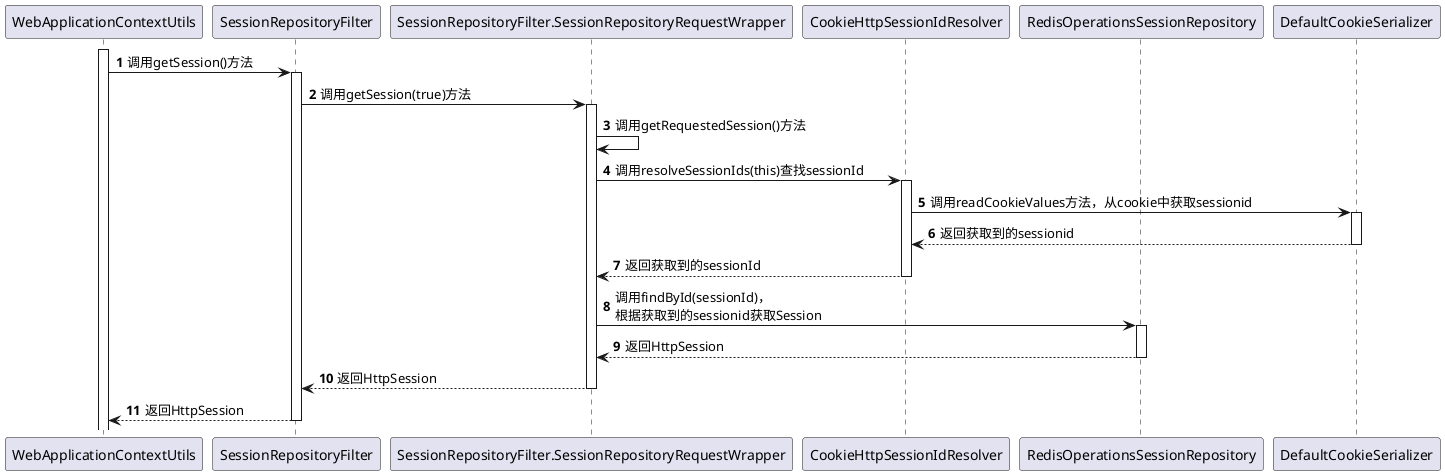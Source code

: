 @startuml
participant WebApplicationContextUtils
participant SessionRepositoryFilter
participant SessionRepositoryFilter.SessionRepositoryRequestWrapper
participant CookieHttpSessionIdResolver
participant RedisOperationsSessionRepository
participant DefaultCookieSerializer

autonumber
activate WebApplicationContextUtils
WebApplicationContextUtils -> SessionRepositoryFilter: 调用getSession()方法
activate SessionRepositoryFilter
SessionRepositoryFilter -> SessionRepositoryFilter.SessionRepositoryRequestWrapper: 调用getSession(true)方法
activate SessionRepositoryFilter.SessionRepositoryRequestWrapper
SessionRepositoryFilter.SessionRepositoryRequestWrapper -> SessionRepositoryFilter.SessionRepositoryRequestWrapper: 调用getRequestedSession()方法
SessionRepositoryFilter.SessionRepositoryRequestWrapper -> CookieHttpSessionIdResolver: 调用resolveSessionIds(this)查找sessionId
activate CookieHttpSessionIdResolver
CookieHttpSessionIdResolver ->DefaultCookieSerializer:调用readCookieValues方法，从cookie中获取sessionid
activate DefaultCookieSerializer
DefaultCookieSerializer -->CookieHttpSessionIdResolver:返回获取到的sessionid
deactivate DefaultCookieSerializer
CookieHttpSessionIdResolver --> SessionRepositoryFilter.SessionRepositoryRequestWrapper: 返回获取到的sessionId
deactivate CookieHttpSessionIdResolver
SessionRepositoryFilter.SessionRepositoryRequestWrapper -> RedisOperationsSessionRepository: 调用findById(sessionId)，\n根据获取到的sessionid获取Session
activate RedisOperationsSessionRepository
RedisOperationsSessionRepository --> SessionRepositoryFilter.SessionRepositoryRequestWrapper:返回HttpSession
deactivate RedisOperationsSessionRepository
SessionRepositoryFilter.SessionRepositoryRequestWrapper --> SessionRepositoryFilter:返回HttpSession
deactivate SessionRepositoryFilter.SessionRepositoryRequestWrapper
SessionRepositoryFilter --> WebApplicationContextUtils:返回HttpSession
deactivate SessionRepositoryFilter
@enduml